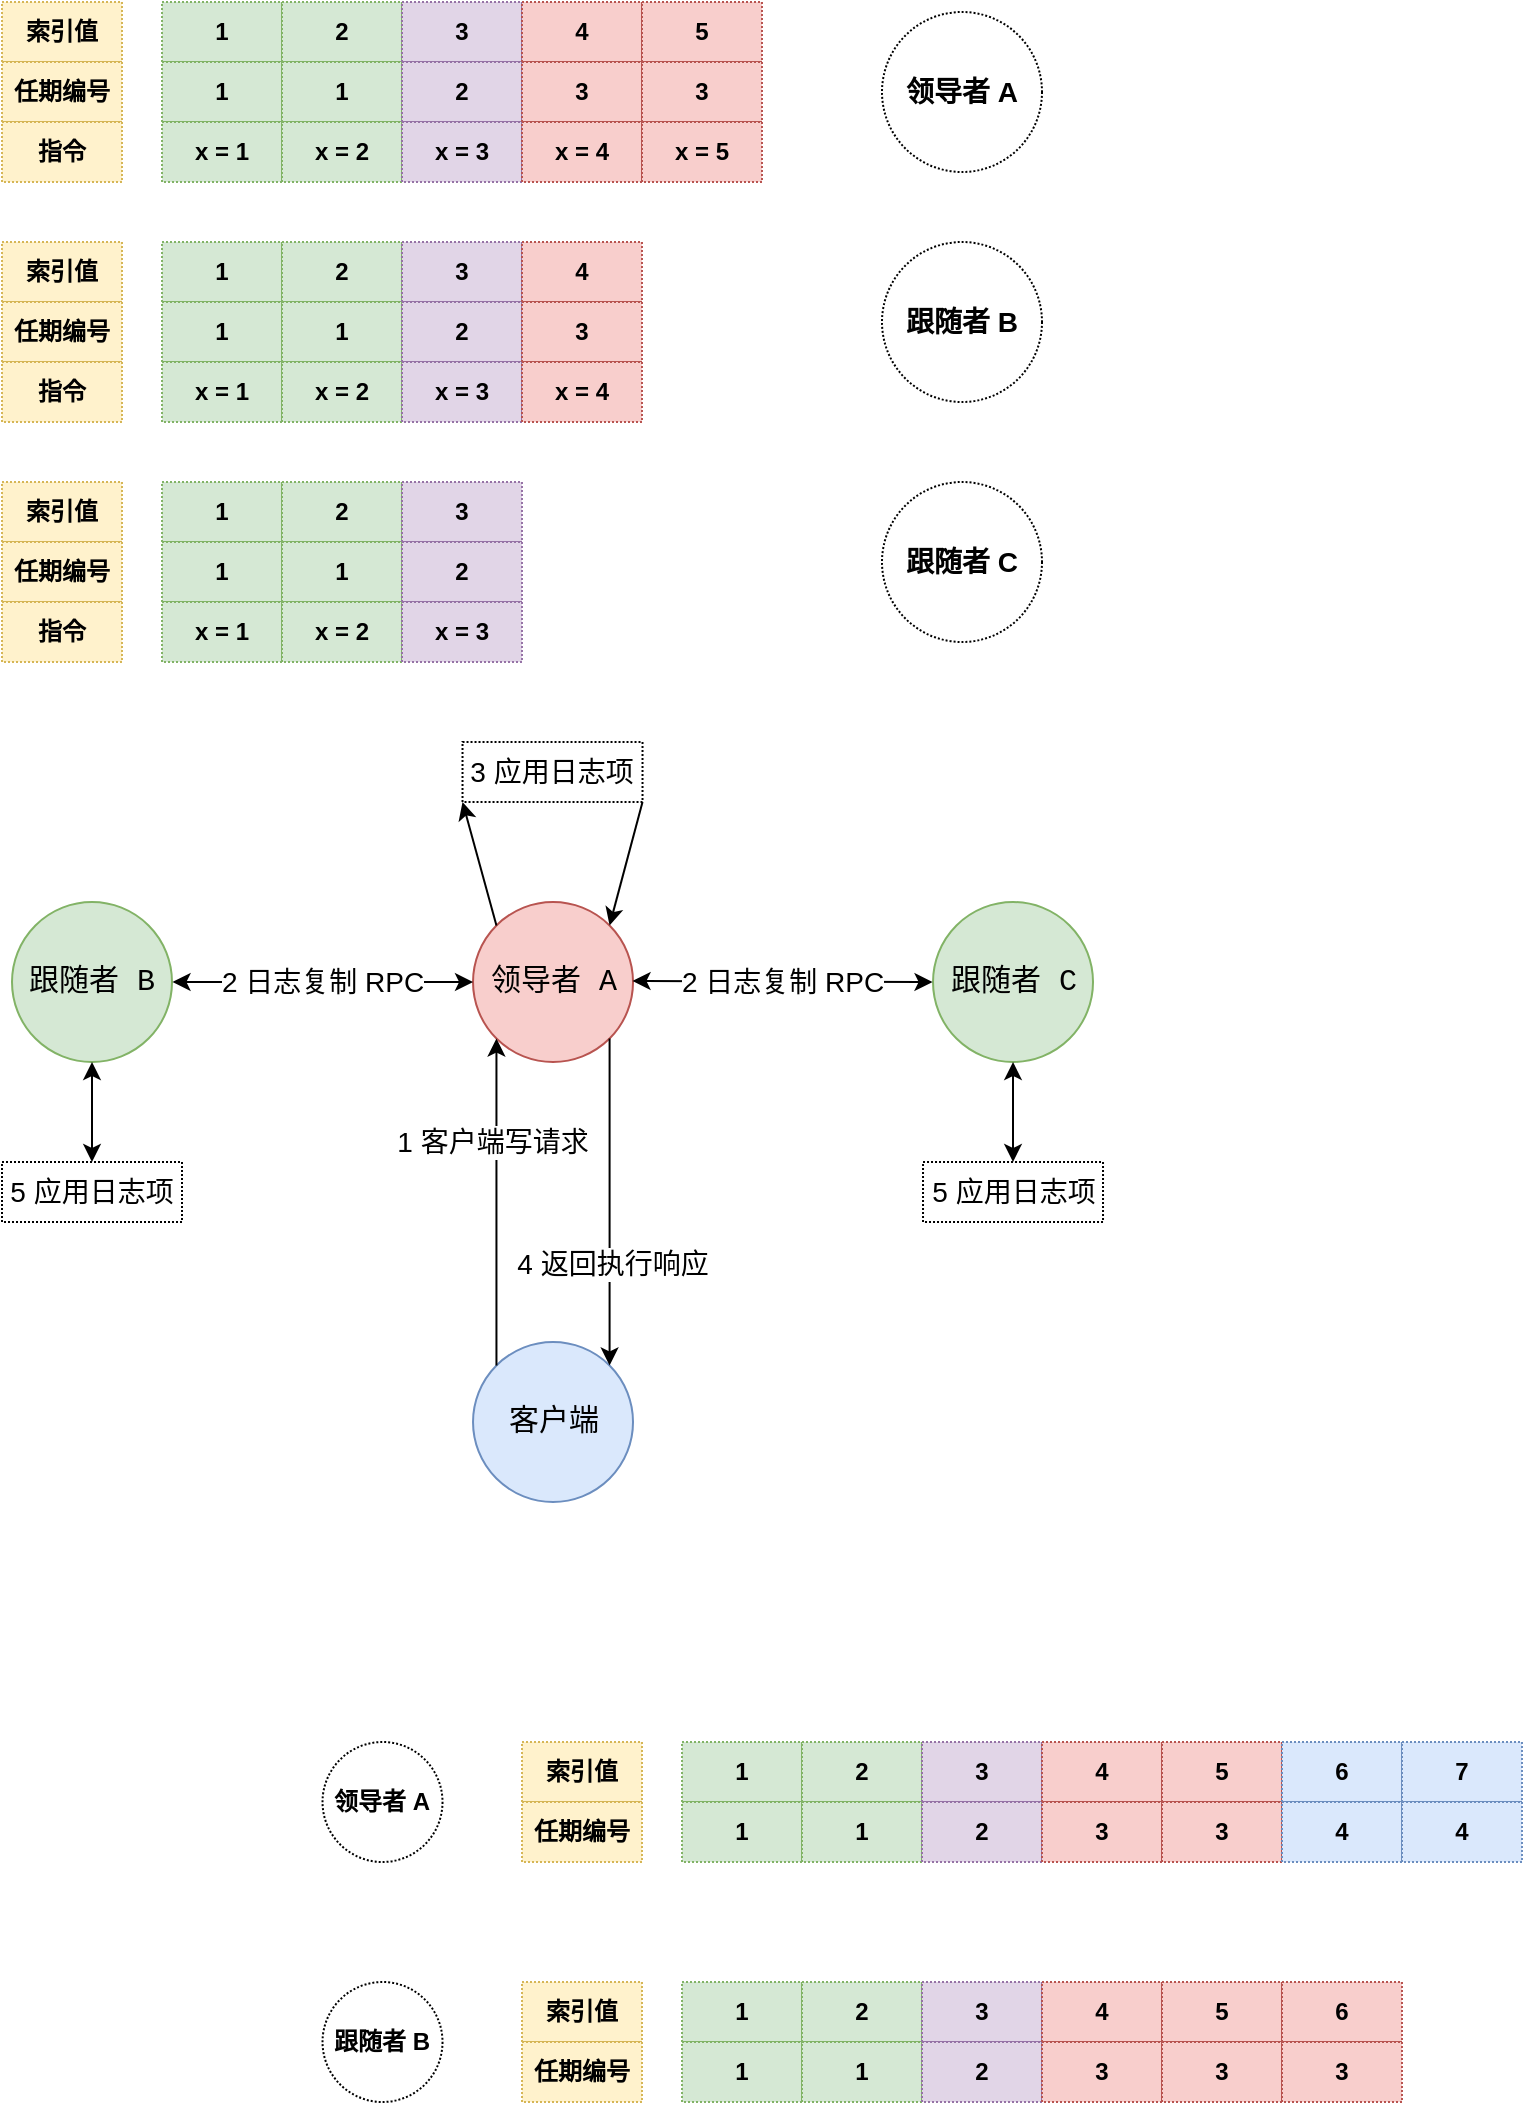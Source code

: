 <mxfile version="16.0.3" type="github">
  <diagram id="HUxEfTtjxznFp6109ITH" name="Page-1">
    <mxGraphModel dx="946" dy="506" grid="1" gridSize="10" guides="1" tooltips="1" connect="1" arrows="1" fold="1" page="1" pageScale="1" pageWidth="827" pageHeight="1169" math="0" shadow="0">
      <root>
        <mxCell id="0" />
        <mxCell id="1" parent="0" />
        <mxCell id="Uanv6kjkHvy7xjpRy54_-1" value="索引值" style="rounded=0;whiteSpace=wrap;html=1;fontStyle=1;dashed=1;dashPattern=1 1;fillColor=#fff2cc;strokeColor=#d6b656;" vertex="1" parent="1">
          <mxGeometry x="40" y="40" width="60" height="30" as="geometry" />
        </mxCell>
        <mxCell id="Uanv6kjkHvy7xjpRy54_-2" value="任期编号" style="rounded=0;whiteSpace=wrap;html=1;fontStyle=1;dashed=1;dashPattern=1 1;fillColor=#fff2cc;strokeColor=#d6b656;" vertex="1" parent="1">
          <mxGeometry x="40" y="70" width="60" height="30" as="geometry" />
        </mxCell>
        <mxCell id="Uanv6kjkHvy7xjpRy54_-3" value="指令" style="rounded=0;whiteSpace=wrap;html=1;fontStyle=1;dashed=1;dashPattern=1 1;fillColor=#fff2cc;strokeColor=#d6b656;" vertex="1" parent="1">
          <mxGeometry x="40" y="100" width="60" height="30" as="geometry" />
        </mxCell>
        <mxCell id="Uanv6kjkHvy7xjpRy54_-4" value="1" style="rounded=0;whiteSpace=wrap;html=1;fontStyle=1;dashed=1;dashPattern=1 1;fillColor=#d5e8d4;strokeColor=#82b366;" vertex="1" parent="1">
          <mxGeometry x="120" y="40" width="60" height="30" as="geometry" />
        </mxCell>
        <mxCell id="Uanv6kjkHvy7xjpRy54_-5" value="1" style="rounded=0;whiteSpace=wrap;html=1;fontStyle=1;dashed=1;dashPattern=1 1;fillColor=#d5e8d4;strokeColor=#82b366;" vertex="1" parent="1">
          <mxGeometry x="120" y="70" width="60" height="30" as="geometry" />
        </mxCell>
        <mxCell id="Uanv6kjkHvy7xjpRy54_-6" value="x = 1" style="rounded=0;whiteSpace=wrap;html=1;fontStyle=1;dashed=1;dashPattern=1 1;fillColor=#d5e8d4;strokeColor=#82b366;" vertex="1" parent="1">
          <mxGeometry x="120" y="100" width="60" height="30" as="geometry" />
        </mxCell>
        <mxCell id="Uanv6kjkHvy7xjpRy54_-10" value="索引值" style="rounded=0;whiteSpace=wrap;html=1;fontStyle=1;dashed=1;dashPattern=1 1;fillColor=#fff2cc;strokeColor=#d6b656;" vertex="1" parent="1">
          <mxGeometry x="40" y="160" width="60" height="30" as="geometry" />
        </mxCell>
        <mxCell id="Uanv6kjkHvy7xjpRy54_-11" value="任期编号" style="rounded=0;whiteSpace=wrap;html=1;fontStyle=1;dashed=1;dashPattern=1 1;fillColor=#fff2cc;strokeColor=#d6b656;" vertex="1" parent="1">
          <mxGeometry x="40" y="190" width="60" height="30" as="geometry" />
        </mxCell>
        <mxCell id="Uanv6kjkHvy7xjpRy54_-12" value="指令" style="rounded=0;whiteSpace=wrap;html=1;fontStyle=1;dashed=1;dashPattern=1 1;fillColor=#fff2cc;strokeColor=#d6b656;" vertex="1" parent="1">
          <mxGeometry x="40" y="220" width="60" height="30" as="geometry" />
        </mxCell>
        <mxCell id="Uanv6kjkHvy7xjpRy54_-13" value="索引值" style="rounded=0;whiteSpace=wrap;html=1;fontStyle=1;dashed=1;dashPattern=1 1;fillColor=#fff2cc;strokeColor=#d6b656;" vertex="1" parent="1">
          <mxGeometry x="40" y="280" width="60" height="30" as="geometry" />
        </mxCell>
        <mxCell id="Uanv6kjkHvy7xjpRy54_-14" value="任期编号" style="rounded=0;whiteSpace=wrap;html=1;fontStyle=1;dashed=1;dashPattern=1 1;fillColor=#fff2cc;strokeColor=#d6b656;" vertex="1" parent="1">
          <mxGeometry x="40" y="310" width="60" height="30" as="geometry" />
        </mxCell>
        <mxCell id="Uanv6kjkHvy7xjpRy54_-15" value="指令" style="rounded=0;whiteSpace=wrap;html=1;fontStyle=1;dashed=1;dashPattern=1 1;fillColor=#fff2cc;strokeColor=#d6b656;" vertex="1" parent="1">
          <mxGeometry x="40" y="340" width="60" height="30" as="geometry" />
        </mxCell>
        <mxCell id="Uanv6kjkHvy7xjpRy54_-16" value="2" style="rounded=0;whiteSpace=wrap;html=1;fontStyle=1;dashed=1;dashPattern=1 1;fillColor=#d5e8d4;strokeColor=#82b366;" vertex="1" parent="1">
          <mxGeometry x="180" y="40" width="60" height="30" as="geometry" />
        </mxCell>
        <mxCell id="Uanv6kjkHvy7xjpRy54_-17" value="1" style="rounded=0;whiteSpace=wrap;html=1;fontStyle=1;dashed=1;dashPattern=1 1;fillColor=#d5e8d4;strokeColor=#82b366;" vertex="1" parent="1">
          <mxGeometry x="180" y="70" width="60" height="30" as="geometry" />
        </mxCell>
        <mxCell id="Uanv6kjkHvy7xjpRy54_-18" value="x = 2" style="rounded=0;whiteSpace=wrap;html=1;fontStyle=1;dashed=1;dashPattern=1 1;fillColor=#d5e8d4;strokeColor=#82b366;" vertex="1" parent="1">
          <mxGeometry x="180" y="100" width="60" height="30" as="geometry" />
        </mxCell>
        <mxCell id="Uanv6kjkHvy7xjpRy54_-19" value="3" style="rounded=0;whiteSpace=wrap;html=1;fontStyle=1;dashed=1;dashPattern=1 1;fillColor=#e1d5e7;strokeColor=#9673a6;" vertex="1" parent="1">
          <mxGeometry x="240" y="40" width="60" height="30" as="geometry" />
        </mxCell>
        <mxCell id="Uanv6kjkHvy7xjpRy54_-20" value="2" style="rounded=0;whiteSpace=wrap;html=1;fontStyle=1;dashed=1;dashPattern=1 1;fillColor=#e1d5e7;strokeColor=#9673a6;" vertex="1" parent="1">
          <mxGeometry x="240" y="70" width="60" height="30" as="geometry" />
        </mxCell>
        <mxCell id="Uanv6kjkHvy7xjpRy54_-21" value="x = 3" style="rounded=0;whiteSpace=wrap;html=1;fontStyle=1;dashed=1;dashPattern=1 1;fillColor=#e1d5e7;strokeColor=#9673a6;" vertex="1" parent="1">
          <mxGeometry x="240" y="100" width="60" height="30" as="geometry" />
        </mxCell>
        <mxCell id="Uanv6kjkHvy7xjpRy54_-22" value="4" style="rounded=0;whiteSpace=wrap;html=1;fontStyle=1;dashed=1;dashPattern=1 1;fillColor=#f8cecc;strokeColor=#b85450;" vertex="1" parent="1">
          <mxGeometry x="300" y="40" width="60" height="30" as="geometry" />
        </mxCell>
        <mxCell id="Uanv6kjkHvy7xjpRy54_-23" value="3" style="rounded=0;whiteSpace=wrap;html=1;fontStyle=1;dashed=1;dashPattern=1 1;fillColor=#f8cecc;strokeColor=#b85450;" vertex="1" parent="1">
          <mxGeometry x="300" y="70" width="60" height="30" as="geometry" />
        </mxCell>
        <mxCell id="Uanv6kjkHvy7xjpRy54_-24" value="x = 4" style="rounded=0;whiteSpace=wrap;html=1;fontStyle=1;dashed=1;dashPattern=1 1;fillColor=#f8cecc;strokeColor=#b85450;" vertex="1" parent="1">
          <mxGeometry x="300" y="100" width="60" height="30" as="geometry" />
        </mxCell>
        <mxCell id="Uanv6kjkHvy7xjpRy54_-25" value="5" style="rounded=0;whiteSpace=wrap;html=1;fontStyle=1;dashed=1;dashPattern=1 1;fillColor=#f8cecc;strokeColor=#b85450;" vertex="1" parent="1">
          <mxGeometry x="360" y="40" width="60" height="30" as="geometry" />
        </mxCell>
        <mxCell id="Uanv6kjkHvy7xjpRy54_-26" value="3" style="rounded=0;whiteSpace=wrap;html=1;fontStyle=1;dashed=1;dashPattern=1 1;fillColor=#f8cecc;strokeColor=#b85450;" vertex="1" parent="1">
          <mxGeometry x="360" y="70" width="60" height="30" as="geometry" />
        </mxCell>
        <mxCell id="Uanv6kjkHvy7xjpRy54_-27" value="x = 5" style="rounded=0;whiteSpace=wrap;html=1;fontStyle=1;dashed=1;dashPattern=1 1;fillColor=#f8cecc;strokeColor=#b85450;" vertex="1" parent="1">
          <mxGeometry x="360" y="100" width="60" height="30" as="geometry" />
        </mxCell>
        <mxCell id="Uanv6kjkHvy7xjpRy54_-28" value="1" style="rounded=0;whiteSpace=wrap;html=1;fontStyle=1;dashed=1;dashPattern=1 1;fillColor=#d5e8d4;strokeColor=#82b366;" vertex="1" parent="1">
          <mxGeometry x="120" y="160" width="60" height="30" as="geometry" />
        </mxCell>
        <mxCell id="Uanv6kjkHvy7xjpRy54_-29" value="1" style="rounded=0;whiteSpace=wrap;html=1;fontStyle=1;dashed=1;dashPattern=1 1;fillColor=#d5e8d4;strokeColor=#82b366;" vertex="1" parent="1">
          <mxGeometry x="120" y="190" width="60" height="30" as="geometry" />
        </mxCell>
        <mxCell id="Uanv6kjkHvy7xjpRy54_-30" value="x = 1" style="rounded=0;whiteSpace=wrap;html=1;fontStyle=1;dashed=1;dashPattern=1 1;fillColor=#d5e8d4;strokeColor=#82b366;" vertex="1" parent="1">
          <mxGeometry x="120" y="220" width="60" height="30" as="geometry" />
        </mxCell>
        <mxCell id="Uanv6kjkHvy7xjpRy54_-31" value="2" style="rounded=0;whiteSpace=wrap;html=1;fontStyle=1;dashed=1;dashPattern=1 1;fillColor=#d5e8d4;strokeColor=#82b366;" vertex="1" parent="1">
          <mxGeometry x="180" y="160" width="60" height="30" as="geometry" />
        </mxCell>
        <mxCell id="Uanv6kjkHvy7xjpRy54_-32" value="1" style="rounded=0;whiteSpace=wrap;html=1;fontStyle=1;dashed=1;dashPattern=1 1;fillColor=#d5e8d4;strokeColor=#82b366;" vertex="1" parent="1">
          <mxGeometry x="180" y="190" width="60" height="30" as="geometry" />
        </mxCell>
        <mxCell id="Uanv6kjkHvy7xjpRy54_-33" value="x = 2" style="rounded=0;whiteSpace=wrap;html=1;fontStyle=1;dashed=1;dashPattern=1 1;fillColor=#d5e8d4;strokeColor=#82b366;" vertex="1" parent="1">
          <mxGeometry x="180" y="220" width="60" height="30" as="geometry" />
        </mxCell>
        <mxCell id="Uanv6kjkHvy7xjpRy54_-34" value="3" style="rounded=0;whiteSpace=wrap;html=1;fontStyle=1;dashed=1;dashPattern=1 1;fillColor=#e1d5e7;strokeColor=#9673a6;" vertex="1" parent="1">
          <mxGeometry x="240" y="160" width="60" height="30" as="geometry" />
        </mxCell>
        <mxCell id="Uanv6kjkHvy7xjpRy54_-35" value="2" style="rounded=0;whiteSpace=wrap;html=1;fontStyle=1;dashed=1;dashPattern=1 1;fillColor=#e1d5e7;strokeColor=#9673a6;" vertex="1" parent="1">
          <mxGeometry x="240" y="190" width="60" height="30" as="geometry" />
        </mxCell>
        <mxCell id="Uanv6kjkHvy7xjpRy54_-36" value="x = 3" style="rounded=0;whiteSpace=wrap;html=1;fontStyle=1;dashed=1;dashPattern=1 1;fillColor=#e1d5e7;strokeColor=#9673a6;" vertex="1" parent="1">
          <mxGeometry x="240" y="220" width="60" height="30" as="geometry" />
        </mxCell>
        <mxCell id="Uanv6kjkHvy7xjpRy54_-37" value="4" style="rounded=0;whiteSpace=wrap;html=1;fontStyle=1;dashed=1;dashPattern=1 1;fillColor=#f8cecc;strokeColor=#b85450;" vertex="1" parent="1">
          <mxGeometry x="300" y="160" width="60" height="30" as="geometry" />
        </mxCell>
        <mxCell id="Uanv6kjkHvy7xjpRy54_-38" value="3" style="rounded=0;whiteSpace=wrap;html=1;fontStyle=1;dashed=1;dashPattern=1 1;fillColor=#f8cecc;strokeColor=#b85450;" vertex="1" parent="1">
          <mxGeometry x="300" y="190" width="60" height="30" as="geometry" />
        </mxCell>
        <mxCell id="Uanv6kjkHvy7xjpRy54_-39" value="x = 4" style="rounded=0;whiteSpace=wrap;html=1;fontStyle=1;dashed=1;dashPattern=1 1;fillColor=#f8cecc;strokeColor=#b85450;" vertex="1" parent="1">
          <mxGeometry x="300" y="220" width="60" height="30" as="geometry" />
        </mxCell>
        <mxCell id="Uanv6kjkHvy7xjpRy54_-40" value="1" style="rounded=0;whiteSpace=wrap;html=1;fontStyle=1;dashed=1;dashPattern=1 1;fillColor=#d5e8d4;strokeColor=#82b366;" vertex="1" parent="1">
          <mxGeometry x="120" y="280" width="60" height="30" as="geometry" />
        </mxCell>
        <mxCell id="Uanv6kjkHvy7xjpRy54_-41" value="1" style="rounded=0;whiteSpace=wrap;html=1;fontStyle=1;dashed=1;dashPattern=1 1;fillColor=#d5e8d4;strokeColor=#82b366;" vertex="1" parent="1">
          <mxGeometry x="120" y="310" width="60" height="30" as="geometry" />
        </mxCell>
        <mxCell id="Uanv6kjkHvy7xjpRy54_-42" value="x = 1" style="rounded=0;whiteSpace=wrap;html=1;fontStyle=1;dashed=1;dashPattern=1 1;fillColor=#d5e8d4;strokeColor=#82b366;" vertex="1" parent="1">
          <mxGeometry x="120" y="340" width="60" height="30" as="geometry" />
        </mxCell>
        <mxCell id="Uanv6kjkHvy7xjpRy54_-43" value="2" style="rounded=0;whiteSpace=wrap;html=1;fontStyle=1;dashed=1;dashPattern=1 1;fillColor=#d5e8d4;strokeColor=#82b366;" vertex="1" parent="1">
          <mxGeometry x="180" y="280" width="60" height="30" as="geometry" />
        </mxCell>
        <mxCell id="Uanv6kjkHvy7xjpRy54_-44" value="1" style="rounded=0;whiteSpace=wrap;html=1;fontStyle=1;dashed=1;dashPattern=1 1;fillColor=#d5e8d4;strokeColor=#82b366;" vertex="1" parent="1">
          <mxGeometry x="180" y="310" width="60" height="30" as="geometry" />
        </mxCell>
        <mxCell id="Uanv6kjkHvy7xjpRy54_-45" value="x = 2" style="rounded=0;whiteSpace=wrap;html=1;fontStyle=1;dashed=1;dashPattern=1 1;fillColor=#d5e8d4;strokeColor=#82b366;" vertex="1" parent="1">
          <mxGeometry x="180" y="340" width="60" height="30" as="geometry" />
        </mxCell>
        <mxCell id="Uanv6kjkHvy7xjpRy54_-46" value="3" style="rounded=0;whiteSpace=wrap;html=1;fontStyle=1;dashed=1;dashPattern=1 1;fillColor=#e1d5e7;strokeColor=#9673a6;" vertex="1" parent="1">
          <mxGeometry x="240" y="280" width="60" height="30" as="geometry" />
        </mxCell>
        <mxCell id="Uanv6kjkHvy7xjpRy54_-47" value="2" style="rounded=0;whiteSpace=wrap;html=1;fontStyle=1;dashed=1;dashPattern=1 1;fillColor=#e1d5e7;strokeColor=#9673a6;" vertex="1" parent="1">
          <mxGeometry x="240" y="310" width="60" height="30" as="geometry" />
        </mxCell>
        <mxCell id="Uanv6kjkHvy7xjpRy54_-48" value="x = 3" style="rounded=0;whiteSpace=wrap;html=1;fontStyle=1;dashed=1;dashPattern=1 1;fillColor=#e1d5e7;strokeColor=#9673a6;" vertex="1" parent="1">
          <mxGeometry x="240" y="340" width="60" height="30" as="geometry" />
        </mxCell>
        <mxCell id="Uanv6kjkHvy7xjpRy54_-52" value="领导者 A" style="ellipse;whiteSpace=wrap;html=1;aspect=fixed;dashed=1;dashPattern=1 1;fontStyle=1;fontSize=14;" vertex="1" parent="1">
          <mxGeometry x="480" y="45" width="80" height="80" as="geometry" />
        </mxCell>
        <mxCell id="Uanv6kjkHvy7xjpRy54_-53" value="跟随者 B" style="ellipse;whiteSpace=wrap;html=1;aspect=fixed;dashed=1;dashPattern=1 1;fontStyle=1;fontSize=14;" vertex="1" parent="1">
          <mxGeometry x="480" y="160" width="80" height="80" as="geometry" />
        </mxCell>
        <mxCell id="Uanv6kjkHvy7xjpRy54_-54" value="跟随者 C" style="ellipse;whiteSpace=wrap;html=1;aspect=fixed;dashed=1;dashPattern=1 1;fontStyle=1;fontSize=14;" vertex="1" parent="1">
          <mxGeometry x="480" y="280" width="80" height="80" as="geometry" />
        </mxCell>
        <mxCell id="Uanv6kjkHvy7xjpRy54_-55" value="跟随者 B" style="ellipse;whiteSpace=wrap;html=1;aspect=fixed;fontFamily=Courier New;fontSize=15;fillColor=#d5e8d4;strokeColor=#82b366;" vertex="1" parent="1">
          <mxGeometry x="45" y="490" width="80" height="80" as="geometry" />
        </mxCell>
        <mxCell id="Uanv6kjkHvy7xjpRy54_-57" value="跟随者 C" style="ellipse;whiteSpace=wrap;html=1;aspect=fixed;fontFamily=Courier New;fontSize=15;fillColor=#d5e8d4;strokeColor=#82b366;" vertex="1" parent="1">
          <mxGeometry x="505.51" y="490" width="80" height="80" as="geometry" />
        </mxCell>
        <mxCell id="Uanv6kjkHvy7xjpRy54_-59" value="领导者 A" style="ellipse;whiteSpace=wrap;html=1;aspect=fixed;fontFamily=Courier New;fontSize=15;fillColor=#f8cecc;strokeColor=#b85450;" vertex="1" parent="1">
          <mxGeometry x="275.51" y="490" width="80" height="80" as="geometry" />
        </mxCell>
        <mxCell id="Uanv6kjkHvy7xjpRy54_-67" value="2 日志复制 RPC" style="endArrow=classic;startArrow=classic;html=1;rounded=0;fontSize=14;entryX=0;entryY=0.5;entryDx=0;entryDy=0;" edge="1" parent="1" target="Uanv6kjkHvy7xjpRy54_-59">
          <mxGeometry width="50" height="50" relative="1" as="geometry">
            <mxPoint x="125.26" y="530" as="sourcePoint" />
            <mxPoint x="245.26" y="660" as="targetPoint" />
          </mxGeometry>
        </mxCell>
        <mxCell id="Uanv6kjkHvy7xjpRy54_-68" value="2 日志复制 RPC" style="endArrow=classic;startArrow=classic;html=1;rounded=0;fontSize=14;" edge="1" parent="1">
          <mxGeometry width="50" height="50" relative="1" as="geometry">
            <mxPoint x="355.26" y="529.5" as="sourcePoint" />
            <mxPoint x="505.26" y="530" as="targetPoint" />
          </mxGeometry>
        </mxCell>
        <mxCell id="Uanv6kjkHvy7xjpRy54_-73" value="客户端" style="ellipse;whiteSpace=wrap;html=1;aspect=fixed;fontFamily=Courier New;fontSize=15;fillColor=#dae8fc;strokeColor=#6c8ebf;" vertex="1" parent="1">
          <mxGeometry x="275.51" y="710" width="80" height="80" as="geometry" />
        </mxCell>
        <mxCell id="Uanv6kjkHvy7xjpRy54_-74" value="" style="endArrow=classic;html=1;rounded=0;fontSize=14;exitX=0;exitY=0;exitDx=0;exitDy=0;entryX=0;entryY=1;entryDx=0;entryDy=0;" edge="1" parent="1" source="Uanv6kjkHvy7xjpRy54_-73" target="Uanv6kjkHvy7xjpRy54_-59">
          <mxGeometry width="50" height="50" relative="1" as="geometry">
            <mxPoint x="205.26" y="680" as="sourcePoint" />
            <mxPoint x="255.26" y="630" as="targetPoint" />
          </mxGeometry>
        </mxCell>
        <mxCell id="Uanv6kjkHvy7xjpRy54_-75" value="1 客户端写请求" style="edgeLabel;html=1;align=center;verticalAlign=middle;resizable=0;points=[];fontSize=14;" vertex="1" connectable="0" parent="Uanv6kjkHvy7xjpRy54_-74">
          <mxGeometry x="0.259" y="-1" relative="1" as="geometry">
            <mxPoint x="-3" y="-9" as="offset" />
          </mxGeometry>
        </mxCell>
        <mxCell id="Uanv6kjkHvy7xjpRy54_-76" value="" style="endArrow=classic;html=1;rounded=0;fontSize=14;exitX=1;exitY=1;exitDx=0;exitDy=0;entryX=1;entryY=0;entryDx=0;entryDy=0;" edge="1" parent="1" source="Uanv6kjkHvy7xjpRy54_-59" target="Uanv6kjkHvy7xjpRy54_-73">
          <mxGeometry width="50" height="50" relative="1" as="geometry">
            <mxPoint x="445.26" y="680" as="sourcePoint" />
            <mxPoint x="495.26" y="630" as="targetPoint" />
          </mxGeometry>
        </mxCell>
        <mxCell id="Uanv6kjkHvy7xjpRy54_-77" value="4 返回执行响应" style="edgeLabel;html=1;align=center;verticalAlign=middle;resizable=0;points=[];fontSize=14;" vertex="1" connectable="0" parent="Uanv6kjkHvy7xjpRy54_-76">
          <mxGeometry x="0.47" y="1" relative="1" as="geometry">
            <mxPoint y="-8" as="offset" />
          </mxGeometry>
        </mxCell>
        <mxCell id="Uanv6kjkHvy7xjpRy54_-78" value="3 应用日志项" style="rounded=0;whiteSpace=wrap;html=1;dashed=1;dashPattern=1 1;fontSize=14;" vertex="1" parent="1">
          <mxGeometry x="270.26" y="410" width="90" height="30" as="geometry" />
        </mxCell>
        <mxCell id="Uanv6kjkHvy7xjpRy54_-79" value="" style="endArrow=classic;html=1;rounded=0;fontSize=14;exitX=0;exitY=0;exitDx=0;exitDy=0;entryX=0;entryY=1;entryDx=0;entryDy=0;" edge="1" parent="1" source="Uanv6kjkHvy7xjpRy54_-59" target="Uanv6kjkHvy7xjpRy54_-78">
          <mxGeometry width="50" height="50" relative="1" as="geometry">
            <mxPoint x="135.26" y="470" as="sourcePoint" />
            <mxPoint x="185.26" y="420" as="targetPoint" />
          </mxGeometry>
        </mxCell>
        <mxCell id="Uanv6kjkHvy7xjpRy54_-80" value="" style="endArrow=classic;html=1;rounded=0;fontSize=14;exitX=1;exitY=1;exitDx=0;exitDy=0;entryX=1;entryY=0;entryDx=0;entryDy=0;" edge="1" parent="1" source="Uanv6kjkHvy7xjpRy54_-78" target="Uanv6kjkHvy7xjpRy54_-59">
          <mxGeometry width="50" height="50" relative="1" as="geometry">
            <mxPoint x="415.26" y="470" as="sourcePoint" />
            <mxPoint x="465.26" y="420" as="targetPoint" />
          </mxGeometry>
        </mxCell>
        <mxCell id="Uanv6kjkHvy7xjpRy54_-81" value="5 应用日志项" style="rounded=0;whiteSpace=wrap;html=1;dashed=1;dashPattern=1 1;fontSize=14;" vertex="1" parent="1">
          <mxGeometry x="40" y="620" width="90" height="30" as="geometry" />
        </mxCell>
        <mxCell id="Uanv6kjkHvy7xjpRy54_-82" value="5 应用日志项" style="rounded=0;whiteSpace=wrap;html=1;dashed=1;dashPattern=1 1;fontSize=14;" vertex="1" parent="1">
          <mxGeometry x="500.51" y="620" width="90" height="30" as="geometry" />
        </mxCell>
        <mxCell id="Uanv6kjkHvy7xjpRy54_-83" value="" style="endArrow=classic;startArrow=classic;html=1;rounded=0;fontSize=14;exitX=0.5;exitY=1;exitDx=0;exitDy=0;entryX=0.5;entryY=0;entryDx=0;entryDy=0;" edge="1" parent="1" source="Uanv6kjkHvy7xjpRy54_-55" target="Uanv6kjkHvy7xjpRy54_-81">
          <mxGeometry width="50" height="50" relative="1" as="geometry">
            <mxPoint x="125" y="620" as="sourcePoint" />
            <mxPoint x="175" y="570" as="targetPoint" />
          </mxGeometry>
        </mxCell>
        <mxCell id="Uanv6kjkHvy7xjpRy54_-84" value="" style="endArrow=classic;startArrow=classic;html=1;rounded=0;fontSize=14;exitX=0.5;exitY=1;exitDx=0;exitDy=0;entryX=0.5;entryY=0;entryDx=0;entryDy=0;" edge="1" parent="1" source="Uanv6kjkHvy7xjpRy54_-57" target="Uanv6kjkHvy7xjpRy54_-82">
          <mxGeometry width="50" height="50" relative="1" as="geometry">
            <mxPoint x="545" y="770" as="sourcePoint" />
            <mxPoint x="595" y="720" as="targetPoint" />
          </mxGeometry>
        </mxCell>
        <mxCell id="Uanv6kjkHvy7xjpRy54_-85" value="索引值" style="rounded=0;whiteSpace=wrap;html=1;fontStyle=1;dashed=1;dashPattern=1 1;fillColor=#fff2cc;strokeColor=#d6b656;" vertex="1" parent="1">
          <mxGeometry x="300" y="910" width="60" height="30" as="geometry" />
        </mxCell>
        <mxCell id="Uanv6kjkHvy7xjpRy54_-86" value="任期编号" style="rounded=0;whiteSpace=wrap;html=1;fontStyle=1;dashed=1;dashPattern=1 1;fillColor=#fff2cc;strokeColor=#d6b656;" vertex="1" parent="1">
          <mxGeometry x="300" y="940" width="60" height="30" as="geometry" />
        </mxCell>
        <mxCell id="Uanv6kjkHvy7xjpRy54_-88" value="1" style="rounded=0;whiteSpace=wrap;html=1;fontStyle=1;dashed=1;dashPattern=1 1;fillColor=#d5e8d4;strokeColor=#82b366;" vertex="1" parent="1">
          <mxGeometry x="380" y="910" width="60" height="30" as="geometry" />
        </mxCell>
        <mxCell id="Uanv6kjkHvy7xjpRy54_-89" value="1" style="rounded=0;whiteSpace=wrap;html=1;fontStyle=1;dashed=1;dashPattern=1 1;fillColor=#d5e8d4;strokeColor=#82b366;" vertex="1" parent="1">
          <mxGeometry x="380" y="940" width="60" height="30" as="geometry" />
        </mxCell>
        <mxCell id="Uanv6kjkHvy7xjpRy54_-91" value="索引值" style="rounded=0;whiteSpace=wrap;html=1;fontStyle=1;dashed=1;dashPattern=1 1;fillColor=#fff2cc;strokeColor=#d6b656;" vertex="1" parent="1">
          <mxGeometry x="300" y="1030" width="60" height="30" as="geometry" />
        </mxCell>
        <mxCell id="Uanv6kjkHvy7xjpRy54_-92" value="任期编号" style="rounded=0;whiteSpace=wrap;html=1;fontStyle=1;dashed=1;dashPattern=1 1;fillColor=#fff2cc;strokeColor=#d6b656;" vertex="1" parent="1">
          <mxGeometry x="300" y="1060" width="60" height="30" as="geometry" />
        </mxCell>
        <mxCell id="Uanv6kjkHvy7xjpRy54_-94" value="2" style="rounded=0;whiteSpace=wrap;html=1;fontStyle=1;dashed=1;dashPattern=1 1;fillColor=#d5e8d4;strokeColor=#82b366;" vertex="1" parent="1">
          <mxGeometry x="440" y="910" width="60" height="30" as="geometry" />
        </mxCell>
        <mxCell id="Uanv6kjkHvy7xjpRy54_-95" value="1" style="rounded=0;whiteSpace=wrap;html=1;fontStyle=1;dashed=1;dashPattern=1 1;fillColor=#d5e8d4;strokeColor=#82b366;" vertex="1" parent="1">
          <mxGeometry x="440" y="940" width="60" height="30" as="geometry" />
        </mxCell>
        <mxCell id="Uanv6kjkHvy7xjpRy54_-97" value="3" style="rounded=0;whiteSpace=wrap;html=1;fontStyle=1;dashed=1;dashPattern=1 1;fillColor=#e1d5e7;strokeColor=#9673a6;" vertex="1" parent="1">
          <mxGeometry x="500" y="910" width="60" height="30" as="geometry" />
        </mxCell>
        <mxCell id="Uanv6kjkHvy7xjpRy54_-98" value="2" style="rounded=0;whiteSpace=wrap;html=1;fontStyle=1;dashed=1;dashPattern=1 1;fillColor=#e1d5e7;strokeColor=#9673a6;" vertex="1" parent="1">
          <mxGeometry x="500" y="940" width="60" height="30" as="geometry" />
        </mxCell>
        <mxCell id="Uanv6kjkHvy7xjpRy54_-100" value="4" style="rounded=0;whiteSpace=wrap;html=1;fontStyle=1;dashed=1;dashPattern=1 1;fillColor=#f8cecc;strokeColor=#b85450;" vertex="1" parent="1">
          <mxGeometry x="560" y="910" width="60" height="30" as="geometry" />
        </mxCell>
        <mxCell id="Uanv6kjkHvy7xjpRy54_-101" value="3" style="rounded=0;whiteSpace=wrap;html=1;fontStyle=1;dashed=1;dashPattern=1 1;fillColor=#f8cecc;strokeColor=#b85450;" vertex="1" parent="1">
          <mxGeometry x="560" y="940" width="60" height="30" as="geometry" />
        </mxCell>
        <mxCell id="Uanv6kjkHvy7xjpRy54_-103" value="5" style="rounded=0;whiteSpace=wrap;html=1;fontStyle=1;dashed=1;dashPattern=1 1;fillColor=#f8cecc;strokeColor=#b85450;" vertex="1" parent="1">
          <mxGeometry x="620" y="910" width="60" height="30" as="geometry" />
        </mxCell>
        <mxCell id="Uanv6kjkHvy7xjpRy54_-104" value="3" style="rounded=0;whiteSpace=wrap;html=1;fontStyle=1;dashed=1;dashPattern=1 1;fillColor=#f8cecc;strokeColor=#b85450;" vertex="1" parent="1">
          <mxGeometry x="620" y="940" width="60" height="30" as="geometry" />
        </mxCell>
        <mxCell id="Uanv6kjkHvy7xjpRy54_-106" value="1" style="rounded=0;whiteSpace=wrap;html=1;fontStyle=1;dashed=1;dashPattern=1 1;fillColor=#d5e8d4;strokeColor=#82b366;" vertex="1" parent="1">
          <mxGeometry x="380" y="1030" width="60" height="30" as="geometry" />
        </mxCell>
        <mxCell id="Uanv6kjkHvy7xjpRy54_-107" value="1" style="rounded=0;whiteSpace=wrap;html=1;fontStyle=1;dashed=1;dashPattern=1 1;fillColor=#d5e8d4;strokeColor=#82b366;" vertex="1" parent="1">
          <mxGeometry x="380" y="1060" width="60" height="30" as="geometry" />
        </mxCell>
        <mxCell id="Uanv6kjkHvy7xjpRy54_-109" value="2" style="rounded=0;whiteSpace=wrap;html=1;fontStyle=1;dashed=1;dashPattern=1 1;fillColor=#d5e8d4;strokeColor=#82b366;" vertex="1" parent="1">
          <mxGeometry x="440" y="1030" width="60" height="30" as="geometry" />
        </mxCell>
        <mxCell id="Uanv6kjkHvy7xjpRy54_-110" value="1" style="rounded=0;whiteSpace=wrap;html=1;fontStyle=1;dashed=1;dashPattern=1 1;fillColor=#d5e8d4;strokeColor=#82b366;" vertex="1" parent="1">
          <mxGeometry x="440" y="1060" width="60" height="30" as="geometry" />
        </mxCell>
        <mxCell id="Uanv6kjkHvy7xjpRy54_-112" value="3" style="rounded=0;whiteSpace=wrap;html=1;fontStyle=1;dashed=1;dashPattern=1 1;fillColor=#e1d5e7;strokeColor=#9673a6;" vertex="1" parent="1">
          <mxGeometry x="500" y="1030" width="60" height="30" as="geometry" />
        </mxCell>
        <mxCell id="Uanv6kjkHvy7xjpRy54_-113" value="2" style="rounded=0;whiteSpace=wrap;html=1;fontStyle=1;dashed=1;dashPattern=1 1;fillColor=#e1d5e7;strokeColor=#9673a6;" vertex="1" parent="1">
          <mxGeometry x="500" y="1060" width="60" height="30" as="geometry" />
        </mxCell>
        <mxCell id="Uanv6kjkHvy7xjpRy54_-115" value="4" style="rounded=0;whiteSpace=wrap;html=1;fontStyle=1;dashed=1;dashPattern=1 1;fillColor=#f8cecc;strokeColor=#b85450;" vertex="1" parent="1">
          <mxGeometry x="560" y="1030" width="60" height="30" as="geometry" />
        </mxCell>
        <mxCell id="Uanv6kjkHvy7xjpRy54_-116" value="3" style="rounded=0;whiteSpace=wrap;html=1;fontStyle=1;dashed=1;dashPattern=1 1;fillColor=#f8cecc;strokeColor=#b85450;" vertex="1" parent="1">
          <mxGeometry x="560" y="1060" width="60" height="30" as="geometry" />
        </mxCell>
        <mxCell id="Uanv6kjkHvy7xjpRy54_-118" value="领导者 A" style="ellipse;whiteSpace=wrap;html=1;aspect=fixed;dashed=1;dashPattern=1 1;fontStyle=1;fontSize=12;" vertex="1" parent="1">
          <mxGeometry x="200.26" y="910" width="60" height="60" as="geometry" />
        </mxCell>
        <mxCell id="Uanv6kjkHvy7xjpRy54_-120" value="跟随者 B" style="ellipse;whiteSpace=wrap;html=1;aspect=fixed;dashed=1;dashPattern=1 1;fontStyle=1;fontSize=12;" vertex="1" parent="1">
          <mxGeometry x="200.26" y="1030" width="60" height="60" as="geometry" />
        </mxCell>
        <mxCell id="Uanv6kjkHvy7xjpRy54_-121" value="5" style="rounded=0;whiteSpace=wrap;html=1;fontStyle=1;dashed=1;dashPattern=1 1;fillColor=#f8cecc;strokeColor=#b85450;" vertex="1" parent="1">
          <mxGeometry x="620" y="1030" width="60" height="30" as="geometry" />
        </mxCell>
        <mxCell id="Uanv6kjkHvy7xjpRy54_-122" value="3" style="rounded=0;whiteSpace=wrap;html=1;fontStyle=1;dashed=1;dashPattern=1 1;fillColor=#f8cecc;strokeColor=#b85450;" vertex="1" parent="1">
          <mxGeometry x="620" y="1060" width="60" height="30" as="geometry" />
        </mxCell>
        <mxCell id="Uanv6kjkHvy7xjpRy54_-123" value="6" style="rounded=0;whiteSpace=wrap;html=1;fontStyle=1;dashed=1;dashPattern=1 1;fillColor=#dae8fc;strokeColor=#6c8ebf;" vertex="1" parent="1">
          <mxGeometry x="680" y="910" width="60" height="30" as="geometry" />
        </mxCell>
        <mxCell id="Uanv6kjkHvy7xjpRy54_-124" value="4" style="rounded=0;whiteSpace=wrap;html=1;fontStyle=1;dashed=1;dashPattern=1 1;fillColor=#dae8fc;strokeColor=#6c8ebf;" vertex="1" parent="1">
          <mxGeometry x="680" y="940" width="60" height="30" as="geometry" />
        </mxCell>
        <mxCell id="Uanv6kjkHvy7xjpRy54_-125" value="7" style="rounded=0;whiteSpace=wrap;html=1;fontStyle=1;dashed=1;dashPattern=1 1;fillColor=#dae8fc;strokeColor=#6c8ebf;" vertex="1" parent="1">
          <mxGeometry x="740" y="910" width="60" height="30" as="geometry" />
        </mxCell>
        <mxCell id="Uanv6kjkHvy7xjpRy54_-126" value="4" style="rounded=0;whiteSpace=wrap;html=1;fontStyle=1;dashed=1;dashPattern=1 1;fillColor=#dae8fc;strokeColor=#6c8ebf;" vertex="1" parent="1">
          <mxGeometry x="740" y="940" width="60" height="30" as="geometry" />
        </mxCell>
        <mxCell id="Uanv6kjkHvy7xjpRy54_-127" value="6" style="rounded=0;whiteSpace=wrap;html=1;fontStyle=1;dashed=1;dashPattern=1 1;fillColor=#f8cecc;strokeColor=#b85450;" vertex="1" parent="1">
          <mxGeometry x="680" y="1030" width="60" height="30" as="geometry" />
        </mxCell>
        <mxCell id="Uanv6kjkHvy7xjpRy54_-128" value="3" style="rounded=0;whiteSpace=wrap;html=1;fontStyle=1;dashed=1;dashPattern=1 1;fillColor=#f8cecc;strokeColor=#b85450;" vertex="1" parent="1">
          <mxGeometry x="680" y="1060" width="60" height="30" as="geometry" />
        </mxCell>
      </root>
    </mxGraphModel>
  </diagram>
</mxfile>
